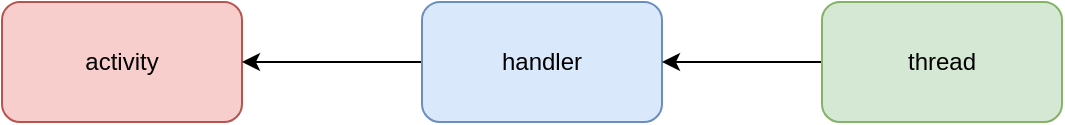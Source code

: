 <mxfile version="15.1.4" type="github">
  <diagram id="GkK8J3sEJLq22ELp9hBo" name="Page-1">
    <mxGraphModel dx="1328" dy="746" grid="1" gridSize="10" guides="1" tooltips="1" connect="1" arrows="1" fold="1" page="1" pageScale="1" pageWidth="827" pageHeight="1169" math="0" shadow="0">
      <root>
        <mxCell id="0" />
        <mxCell id="1" parent="0" />
        <mxCell id="RAgHanEPKD7sBOhho6us-1" value="activity" style="rounded=1;whiteSpace=wrap;html=1;fillColor=#f8cecc;strokeColor=#b85450;" vertex="1" parent="1">
          <mxGeometry x="170" y="240" width="120" height="60" as="geometry" />
        </mxCell>
        <mxCell id="RAgHanEPKD7sBOhho6us-5" value="" style="edgeStyle=orthogonalEdgeStyle;rounded=0;orthogonalLoop=1;jettySize=auto;html=1;" edge="1" parent="1" source="RAgHanEPKD7sBOhho6us-2" target="RAgHanEPKD7sBOhho6us-1">
          <mxGeometry relative="1" as="geometry" />
        </mxCell>
        <mxCell id="RAgHanEPKD7sBOhho6us-2" value="handler" style="rounded=1;whiteSpace=wrap;html=1;fillColor=#dae8fc;strokeColor=#6c8ebf;" vertex="1" parent="1">
          <mxGeometry x="380" y="240" width="120" height="60" as="geometry" />
        </mxCell>
        <mxCell id="RAgHanEPKD7sBOhho6us-6" value="" style="edgeStyle=orthogonalEdgeStyle;rounded=0;orthogonalLoop=1;jettySize=auto;html=1;" edge="1" parent="1" source="RAgHanEPKD7sBOhho6us-3" target="RAgHanEPKD7sBOhho6us-2">
          <mxGeometry relative="1" as="geometry" />
        </mxCell>
        <mxCell id="RAgHanEPKD7sBOhho6us-3" value="thread" style="rounded=1;whiteSpace=wrap;html=1;fillColor=#d5e8d4;strokeColor=#82b366;" vertex="1" parent="1">
          <mxGeometry x="580" y="240" width="120" height="60" as="geometry" />
        </mxCell>
      </root>
    </mxGraphModel>
  </diagram>
</mxfile>
